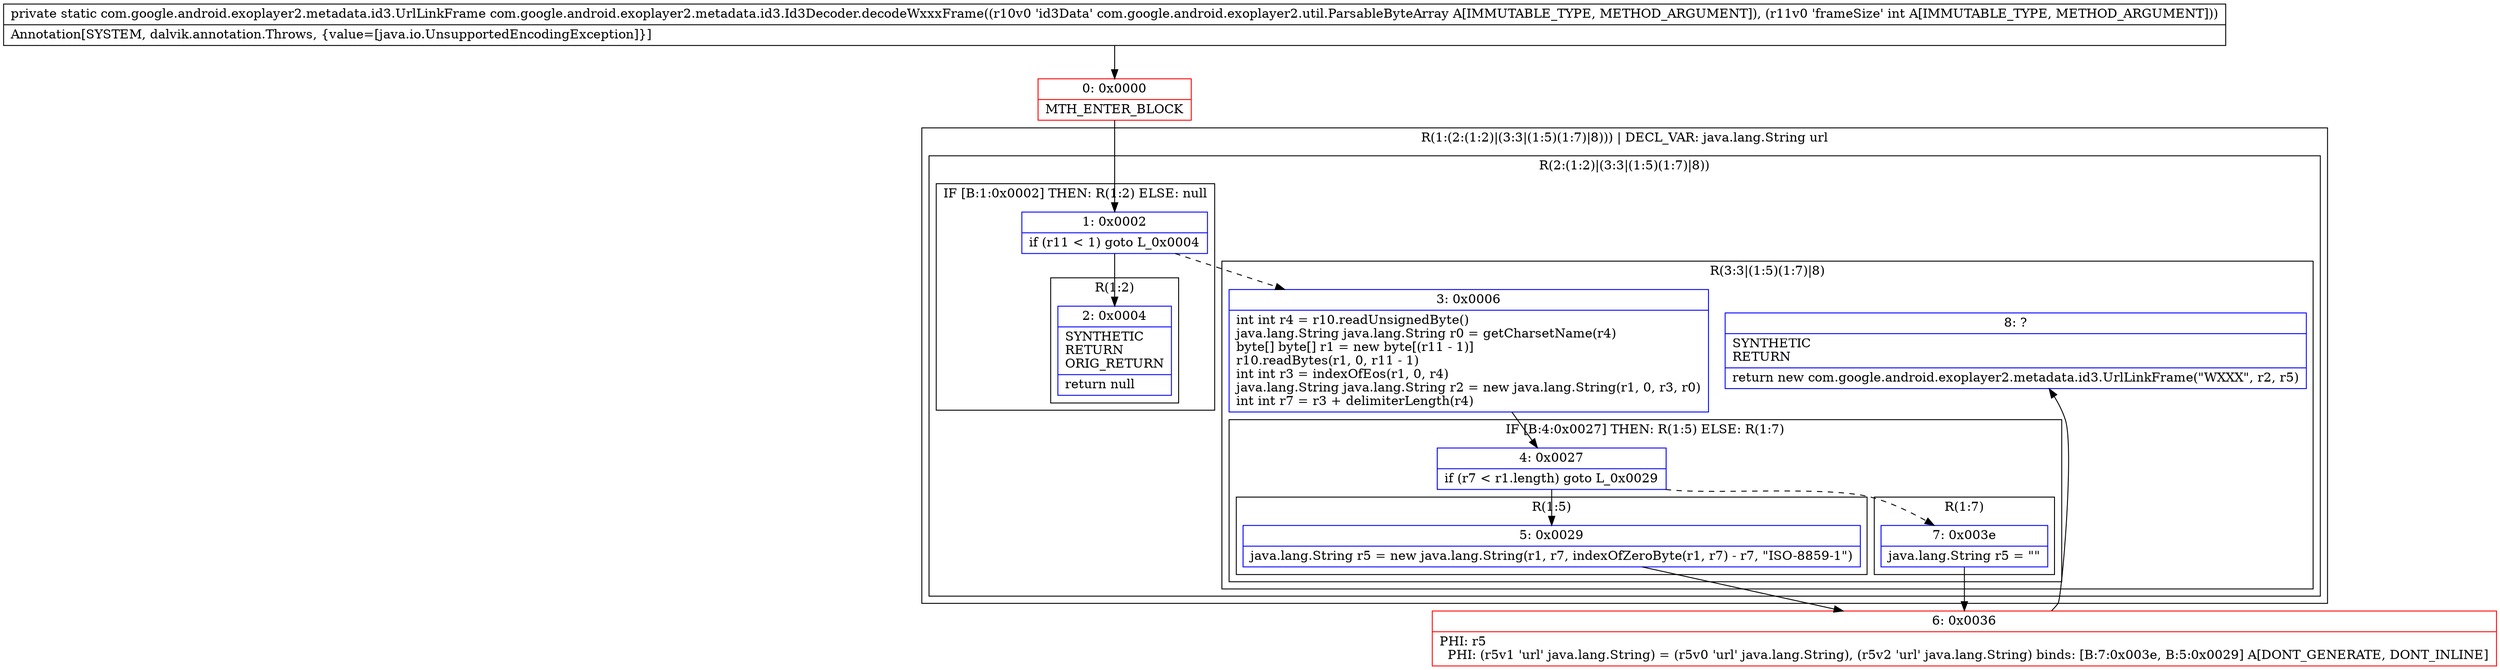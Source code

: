digraph "CFG forcom.google.android.exoplayer2.metadata.id3.Id3Decoder.decodeWxxxFrame(Lcom\/google\/android\/exoplayer2\/util\/ParsableByteArray;I)Lcom\/google\/android\/exoplayer2\/metadata\/id3\/UrlLinkFrame;" {
subgraph cluster_Region_844039968 {
label = "R(1:(2:(1:2)|(3:3|(1:5)(1:7)|8))) | DECL_VAR: java.lang.String url\l";
node [shape=record,color=blue];
subgraph cluster_Region_396449145 {
label = "R(2:(1:2)|(3:3|(1:5)(1:7)|8))";
node [shape=record,color=blue];
subgraph cluster_IfRegion_1260891889 {
label = "IF [B:1:0x0002] THEN: R(1:2) ELSE: null";
node [shape=record,color=blue];
Node_1 [shape=record,label="{1\:\ 0x0002|if (r11 \< 1) goto L_0x0004\l}"];
subgraph cluster_Region_1190623411 {
label = "R(1:2)";
node [shape=record,color=blue];
Node_2 [shape=record,label="{2\:\ 0x0004|SYNTHETIC\lRETURN\lORIG_RETURN\l|return null\l}"];
}
}
subgraph cluster_Region_850903334 {
label = "R(3:3|(1:5)(1:7)|8)";
node [shape=record,color=blue];
Node_3 [shape=record,label="{3\:\ 0x0006|int int r4 = r10.readUnsignedByte()\ljava.lang.String java.lang.String r0 = getCharsetName(r4)\lbyte[] byte[] r1 = new byte[(r11 \- 1)]\lr10.readBytes(r1, 0, r11 \- 1)\lint int r3 = indexOfEos(r1, 0, r4)\ljava.lang.String java.lang.String r2 = new java.lang.String(r1, 0, r3, r0)\lint int r7 = r3 + delimiterLength(r4)\l}"];
subgraph cluster_IfRegion_1250597076 {
label = "IF [B:4:0x0027] THEN: R(1:5) ELSE: R(1:7)";
node [shape=record,color=blue];
Node_4 [shape=record,label="{4\:\ 0x0027|if (r7 \< r1.length) goto L_0x0029\l}"];
subgraph cluster_Region_1430114830 {
label = "R(1:5)";
node [shape=record,color=blue];
Node_5 [shape=record,label="{5\:\ 0x0029|java.lang.String r5 = new java.lang.String(r1, r7, indexOfZeroByte(r1, r7) \- r7, \"ISO\-8859\-1\")\l}"];
}
subgraph cluster_Region_52584330 {
label = "R(1:7)";
node [shape=record,color=blue];
Node_7 [shape=record,label="{7\:\ 0x003e|java.lang.String r5 = \"\"\l}"];
}
}
Node_8 [shape=record,label="{8\:\ ?|SYNTHETIC\lRETURN\l|return new com.google.android.exoplayer2.metadata.id3.UrlLinkFrame(\"WXXX\", r2, r5)\l}"];
}
}
}
Node_0 [shape=record,color=red,label="{0\:\ 0x0000|MTH_ENTER_BLOCK\l}"];
Node_6 [shape=record,color=red,label="{6\:\ 0x0036|PHI: r5 \l  PHI: (r5v1 'url' java.lang.String) = (r5v0 'url' java.lang.String), (r5v2 'url' java.lang.String) binds: [B:7:0x003e, B:5:0x0029] A[DONT_GENERATE, DONT_INLINE]\l}"];
MethodNode[shape=record,label="{private static com.google.android.exoplayer2.metadata.id3.UrlLinkFrame com.google.android.exoplayer2.metadata.id3.Id3Decoder.decodeWxxxFrame((r10v0 'id3Data' com.google.android.exoplayer2.util.ParsableByteArray A[IMMUTABLE_TYPE, METHOD_ARGUMENT]), (r11v0 'frameSize' int A[IMMUTABLE_TYPE, METHOD_ARGUMENT]))  | Annotation[SYSTEM, dalvik.annotation.Throws, \{value=[java.io.UnsupportedEncodingException]\}]\l}"];
MethodNode -> Node_0;
Node_1 -> Node_2;
Node_1 -> Node_3[style=dashed];
Node_3 -> Node_4;
Node_4 -> Node_5;
Node_4 -> Node_7[style=dashed];
Node_5 -> Node_6;
Node_7 -> Node_6;
Node_0 -> Node_1;
Node_6 -> Node_8;
}


